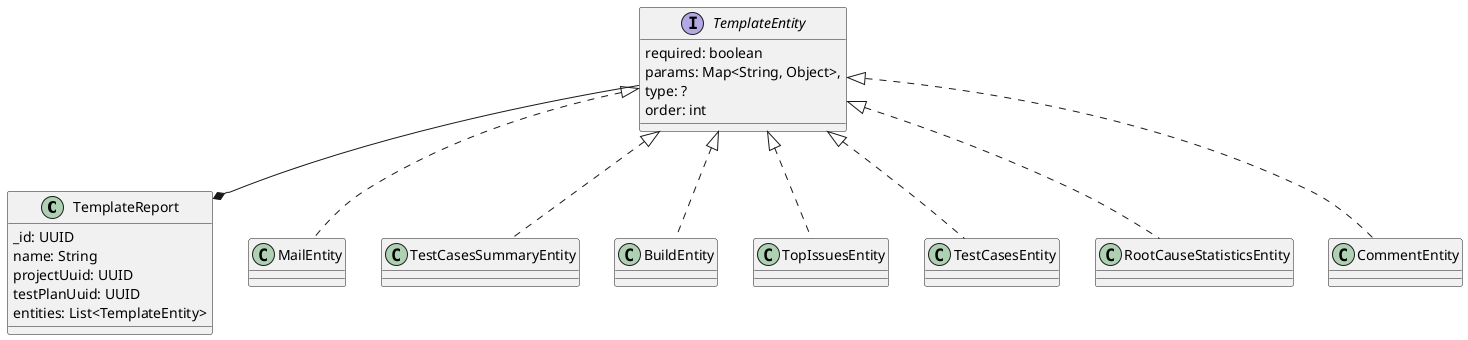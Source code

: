 @startuml

class TemplateReport {
    _id: UUID
    name: String
    projectUuid: UUID
    testPlanUuid: UUID
    entities: List<TemplateEntity>
}

interface TemplateEntity {
    required: boolean
    params: Map<String, Object>,
    type: ?
    order: int
}


TemplateEntity <|.. MailEntity
TemplateEntity <|.. TestCasesSummaryEntity
TemplateEntity <|.. BuildEntity
TemplateEntity <|.. TopIssuesEntity
TemplateEntity <|.. TestCasesEntity
TemplateEntity <|.. RootCauseStatisticsEntity
TemplateEntity --* TemplateReport
TemplateEntity <|.. CommentEntity

@enduml
